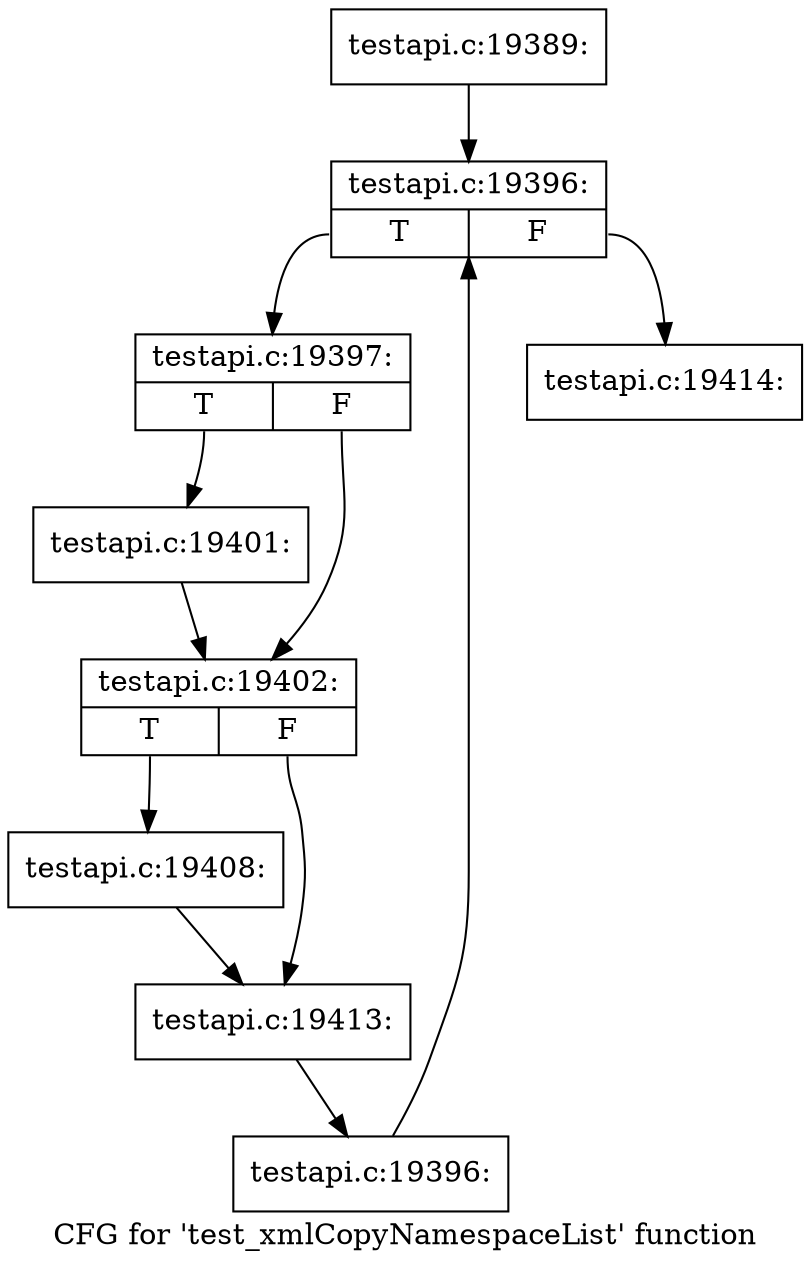 digraph "CFG for 'test_xmlCopyNamespaceList' function" {
	label="CFG for 'test_xmlCopyNamespaceList' function";

	Node0x4b66dd0 [shape=record,label="{testapi.c:19389:}"];
	Node0x4b66dd0 -> Node0x4b68030;
	Node0x4b68030 [shape=record,label="{testapi.c:19396:|{<s0>T|<s1>F}}"];
	Node0x4b68030:s0 -> Node0x4b68310;
	Node0x4b68030:s1 -> Node0x4b67e90;
	Node0x4b68310 [shape=record,label="{testapi.c:19397:|{<s0>T|<s1>F}}"];
	Node0x4b68310:s0 -> Node0x4b69160;
	Node0x4b68310:s1 -> Node0x4b694f0;
	Node0x4b69160 [shape=record,label="{testapi.c:19401:}"];
	Node0x4b69160 -> Node0x4b694f0;
	Node0x4b694f0 [shape=record,label="{testapi.c:19402:|{<s0>T|<s1>F}}"];
	Node0x4b694f0:s0 -> Node0x4b69860;
	Node0x4b694f0:s1 -> Node0x4b69ef0;
	Node0x4b69860 [shape=record,label="{testapi.c:19408:}"];
	Node0x4b69860 -> Node0x4b69ef0;
	Node0x4b69ef0 [shape=record,label="{testapi.c:19413:}"];
	Node0x4b69ef0 -> Node0x4b68280;
	Node0x4b68280 [shape=record,label="{testapi.c:19396:}"];
	Node0x4b68280 -> Node0x4b68030;
	Node0x4b67e90 [shape=record,label="{testapi.c:19414:}"];
}
